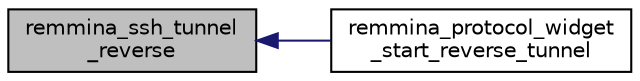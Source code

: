 digraph "remmina_ssh_tunnel_reverse"
{
  edge [fontname="Helvetica",fontsize="10",labelfontname="Helvetica",labelfontsize="10"];
  node [fontname="Helvetica",fontsize="10",shape=record];
  rankdir="LR";
  Node1268 [label="remmina_ssh_tunnel\l_reverse",height=0.2,width=0.4,color="black", fillcolor="grey75", style="filled", fontcolor="black"];
  Node1268 -> Node1269 [dir="back",color="midnightblue",fontsize="10",style="solid",fontname="Helvetica"];
  Node1269 [label="remmina_protocol_widget\l_start_reverse_tunnel",height=0.2,width=0.4,color="black", fillcolor="white", style="filled",URL="$remmina__protocol__widget_8h.html#aa6d9f2f558fcd9e7fe58eefcde1c3c5c"];
}
